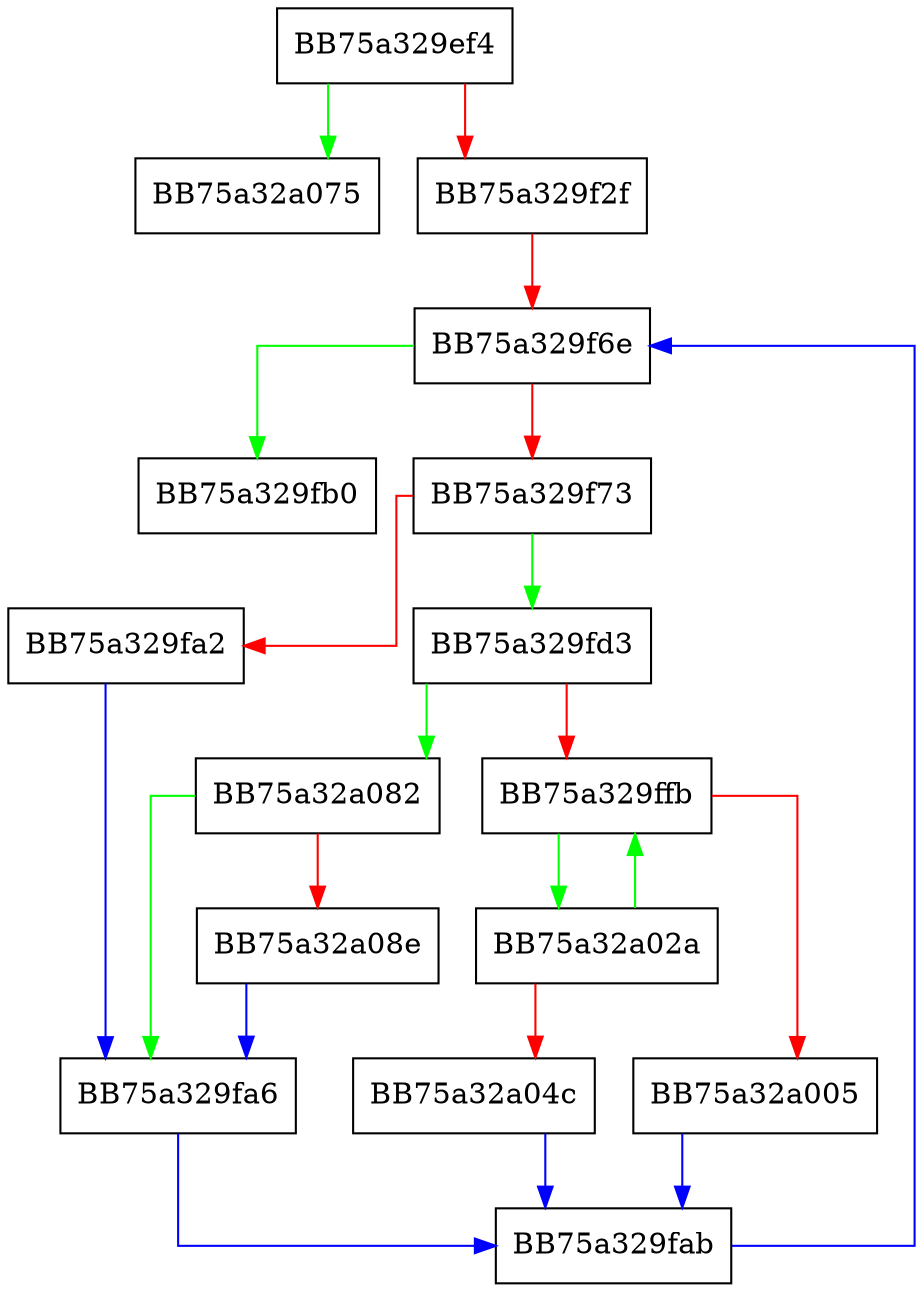 digraph _Forced_rehash {
  node [shape="box"];
  graph [splines=ortho];
  BB75a329ef4 -> BB75a32a075 [color="green"];
  BB75a329ef4 -> BB75a329f2f [color="red"];
  BB75a329f2f -> BB75a329f6e [color="red"];
  BB75a329f6e -> BB75a329fb0 [color="green"];
  BB75a329f6e -> BB75a329f73 [color="red"];
  BB75a329f73 -> BB75a329fd3 [color="green"];
  BB75a329f73 -> BB75a329fa2 [color="red"];
  BB75a329fa2 -> BB75a329fa6 [color="blue"];
  BB75a329fa6 -> BB75a329fab [color="blue"];
  BB75a329fab -> BB75a329f6e [color="blue"];
  BB75a329fd3 -> BB75a32a082 [color="green"];
  BB75a329fd3 -> BB75a329ffb [color="red"];
  BB75a329ffb -> BB75a32a02a [color="green"];
  BB75a329ffb -> BB75a32a005 [color="red"];
  BB75a32a005 -> BB75a329fab [color="blue"];
  BB75a32a02a -> BB75a329ffb [color="green"];
  BB75a32a02a -> BB75a32a04c [color="red"];
  BB75a32a04c -> BB75a329fab [color="blue"];
  BB75a32a082 -> BB75a329fa6 [color="green"];
  BB75a32a082 -> BB75a32a08e [color="red"];
  BB75a32a08e -> BB75a329fa6 [color="blue"];
}